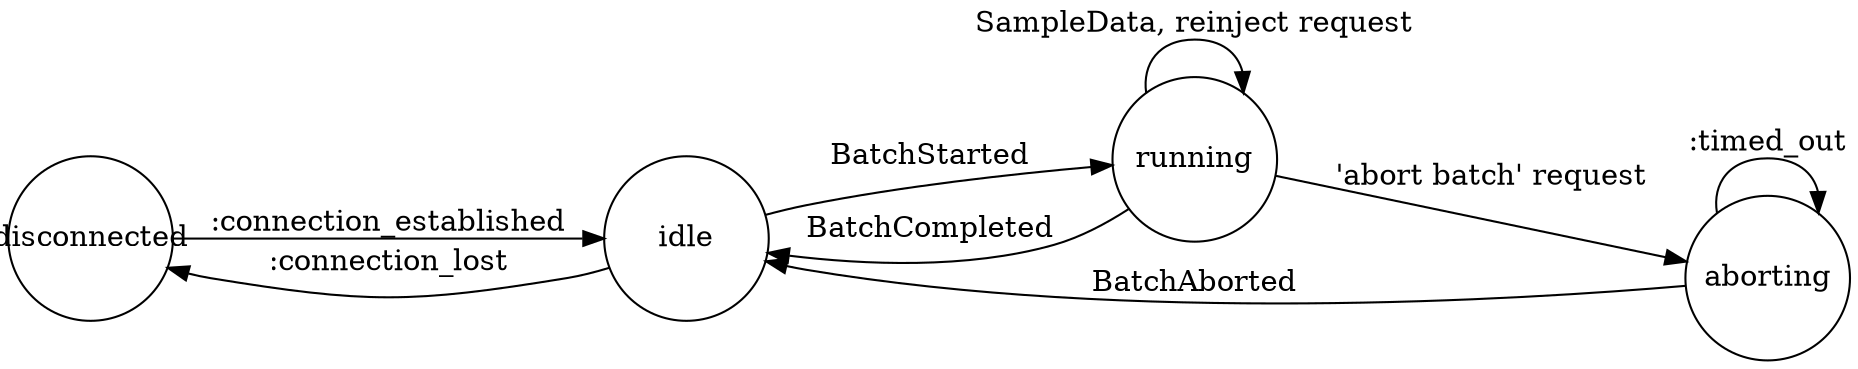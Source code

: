 digraph G {

node [ shape=circle, fixedsize=true, width=1.1, height=1.1 ]
rankdir=LR

disconnected -> idle [ label = ":connection_established" ]
idle -> running [ label = "BatchStarted" ]
idle -> disconnected [ label = ":connection_lost" ]
running -> running [ label = "SampleData, reinject request" ]
running -> idle [ label = "BatchCompleted" ]
running -> aborting [ label = "'abort batch' request" ]
aborting -> aborting [ label = ":timed_out" ]
aborting -> idle [ label = "BatchAborted" ]

}